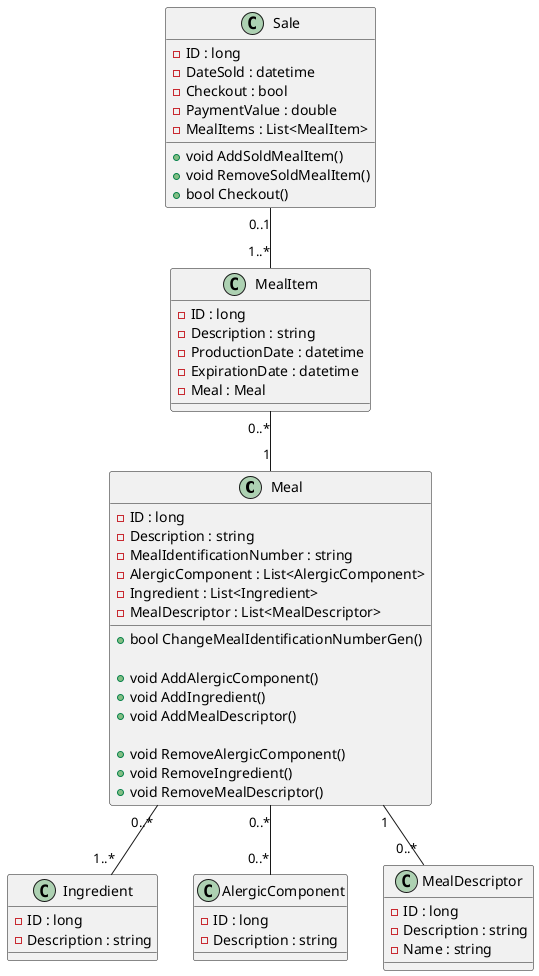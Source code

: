 @startuml DomainModelDiagram
class Meal {
    -ID : long
    -Description : string
    -MealIdentificationNumber : string
    -AlergicComponent : List<AlergicComponent>
    -Ingredient : List<Ingredient>
    -MealDescriptor : List<MealDescriptor>
    
    +bool ChangeMealIdentificationNumberGen()

    +void AddAlergicComponent()
    +void AddIngredient()
    +void AddMealDescriptor()

    +void RemoveAlergicComponent()
    +void RemoveIngredient()
    +void RemoveMealDescriptor()
}

class MealItem {
    -ID : long
    -Description : string
    -ProductionDate : datetime
    -ExpirationDate : datetime
    -Meal : Meal
}

class Ingredient {
    -ID : long
    -Description : string
}

class AlergicComponent {
    -ID : long
    -Description : string
}

class MealDescriptor {
    -ID : long
    -Description : string
    -Name : string
}

class Sale {
    -ID : long
    -DateSold : datetime
    -Checkout : bool
    -PaymentValue : double
    -MealItems : List<MealItem>

    +void AddSoldMealItem()
    +void RemoveSoldMealItem()
    +bool Checkout()
}

Meal "0..*" -- "0..*" AlergicComponent
Meal "1" -- "0..*" MealDescriptor
Meal "0..*" -- "1..*" Ingredient

MealItem "0..*" -- "1" Meal

Sale "0..1" -- "1..*" MealItem
@enduml